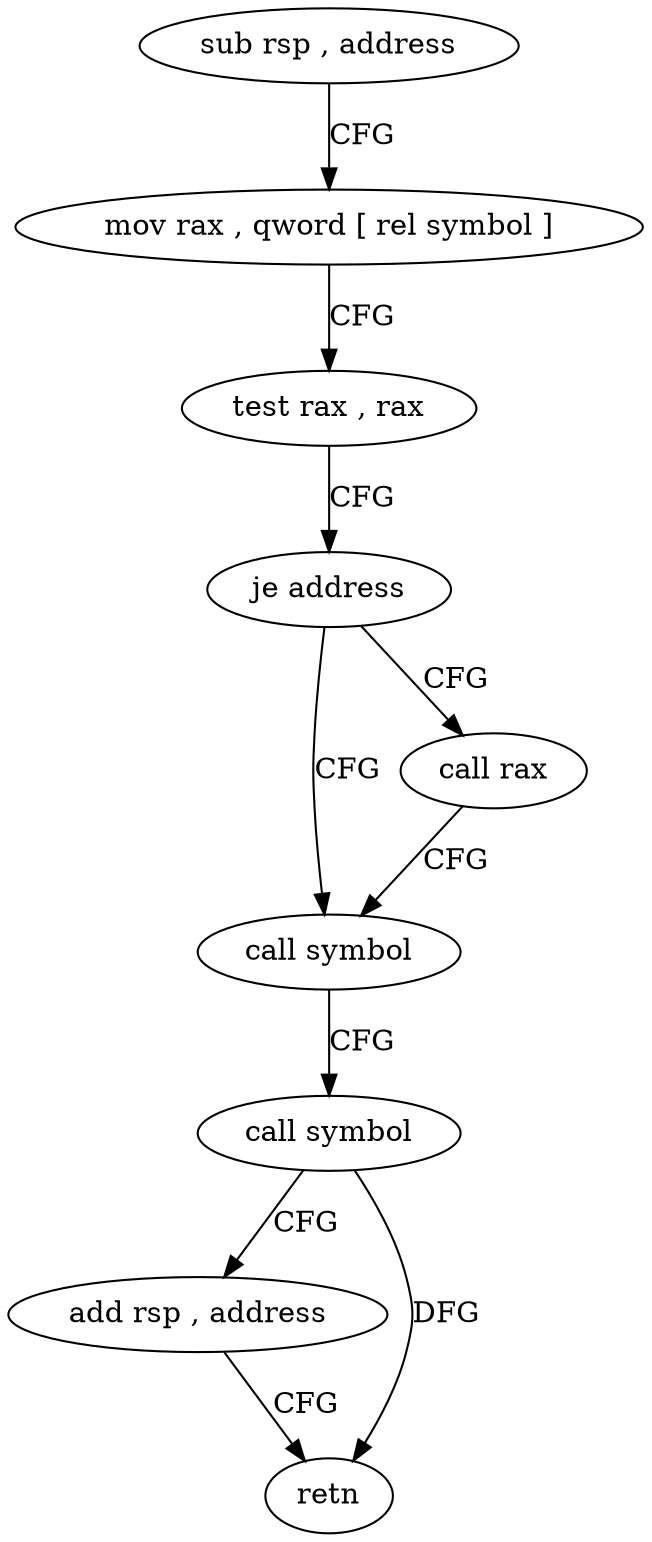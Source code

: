 digraph "func" {
"4206208" [label = "sub rsp , address" ]
"4206212" [label = "mov rax , qword [ rel symbol ]" ]
"4206219" [label = "test rax , rax" ]
"4206222" [label = "je address" ]
"4206226" [label = "call symbol" ]
"4206224" [label = "call rax" ]
"4206231" [label = "call symbol" ]
"4206236" [label = "add rsp , address" ]
"4206240" [label = "retn" ]
"4206208" -> "4206212" [ label = "CFG" ]
"4206212" -> "4206219" [ label = "CFG" ]
"4206219" -> "4206222" [ label = "CFG" ]
"4206222" -> "4206226" [ label = "CFG" ]
"4206222" -> "4206224" [ label = "CFG" ]
"4206226" -> "4206231" [ label = "CFG" ]
"4206224" -> "4206226" [ label = "CFG" ]
"4206231" -> "4206236" [ label = "CFG" ]
"4206231" -> "4206240" [ label = "DFG" ]
"4206236" -> "4206240" [ label = "CFG" ]
}
